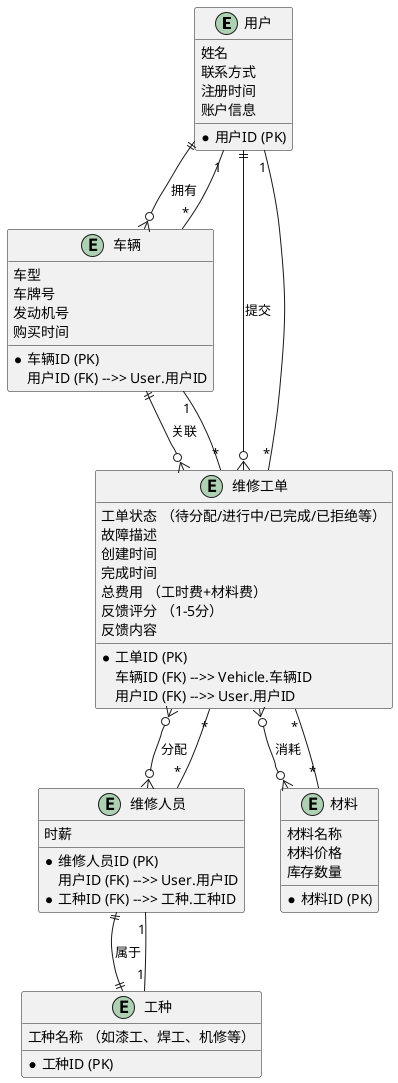 @startuml ER图

' 定义实体，使用矩形表示
entity "用户" as User {
    * 用户ID (PK)
    姓名
    联系方式
    注册时间
    账户信息
}

entity "维修人员" as Repairman {
    * 维修人员ID (PK)
    用户ID (FK) -->> User.用户ID
    * 工种ID (FK) -->> 工种.工种ID
    时薪
}

entity "工种" as JobType {
    * 工种ID (PK)
    工种名称 （如漆工、焊工、机修等）
}

entity "车辆" as Vehicle {
    * 车辆ID (PK)
    用户ID (FK) -->> User.用户ID
    车型
    车牌号
    发动机号
    购买时间
}

entity "维修工单" as WorkOrder {
    * 工单ID (PK)
    车辆ID (FK) -->> Vehicle.车辆ID
    用户ID (FK) -->> User.用户ID
    工单状态 （待分配/进行中/已完成/已拒绝等）
    故障描述
    创建时间
    完成时间
    总费用 （工时费+材料费）
    反馈评分 （1-5分）
    反馈内容
}

entity "材料" as Material {
    * 材料ID (PK)
    材料名称
    材料价格
    库存数量
}

' 定义关系，使用菱形表示关联关系
' 用户-车辆：1对多（一个用户拥有多辆车）
User ||--o{ Vehicle : "拥有"

' 用户-工单：1对多（一个用户提交多个工单）
User ||--o{ WorkOrder : "提交"

' 车辆-工单：1对多（一辆车对应多个维修工单）
Vehicle ||--o{ WorkOrder : "关联"

' 维修人员-工种：1对1（每个维修人员只有一种工种）
Repairman ||--|| JobType : "属于"

' 工单-维修人员：多对多（一个工单可分配给多个维修人员，一个维修人员可接多个工单）
WorkOrder }o--o{ Repairman : "分配"
' 中间表（工单分配记录）隐含在关系中，需包含接单时间、拒绝原因等属性

' 工单-材料：多对多（一个工单消耗多种材料，一种材料可用于多个工单）
WorkOrder }o--o{ Material : "消耗"
' 中间表（材料消耗记录）需包含消耗数量、消耗时间等属性

' 补充外键关系

' 标注基数（1对多示例：用户-车辆）
User "1" -- "*" Vehicle
User "1" -- "*" WorkOrder
Vehicle "1" -- "*" WorkOrder
Repairman "1" -- "1" JobType
WorkOrder "*" -- "*" Repairman
WorkOrder "*" -- "*" Material

@enduml